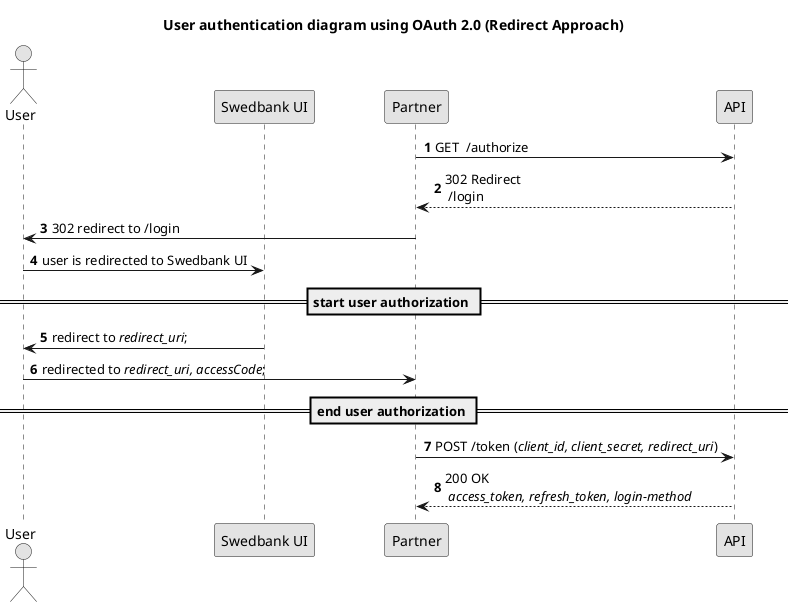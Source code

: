 @startuml redirect-user-authentication-oauth2-sd

skinparam monochrome true
skinparam shadowing false
skinparam ParticipantPadding 30

title User authentication diagram using OAuth 2.0 (Redirect Approach)

Actor User as PSU
participant "Swedbank UI" as UI
participant Partner
participant API

autonumber
Partner->API: GET  /authorize
Partner<--API: 302 Redirect \n /login
PSU<-Partner: 302 redirect to /login
PSU->UI: user is redirected to Swedbank UI

== start user authorization ==
PSU<-UI: redirect to //redirect_uri//;
PSU->Partner: redirected to //redirect_uri, accessCode//;
== end user authorization ==

'Request OAuth 2.0 token
Partner->API:  POST /token (//client_id, client_secret, redirect_uri//) 
'OAuth 2.0 access and refresh token
Partner<--API: 200 OK \n //access_token, refresh_token, login-method//


@enduml
